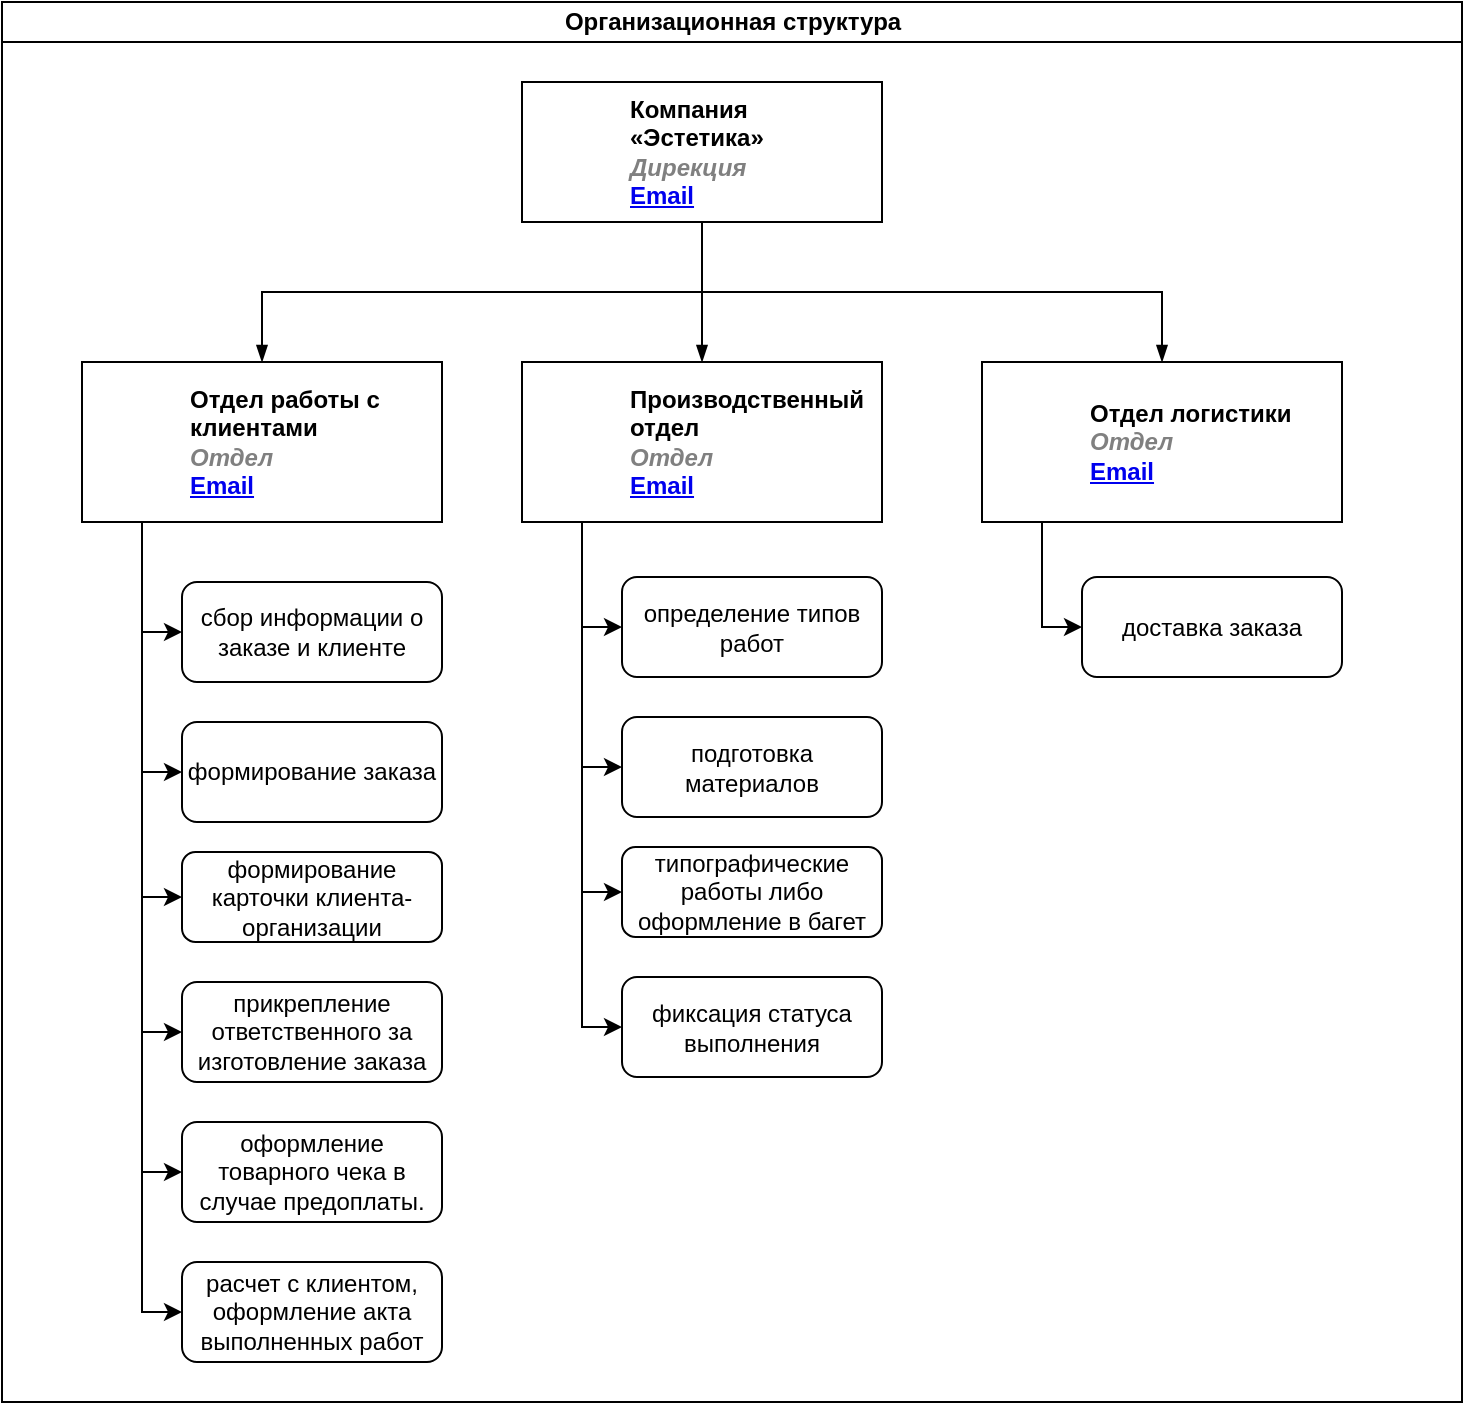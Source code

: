 <mxfile version="22.0.5" type="device" pages="5">
  <diagram id="prtHgNgQTEPvFCAcTncT" name="Оргструктура">
    <mxGraphModel dx="794" dy="441" grid="1" gridSize="10" guides="1" tooltips="1" connect="1" arrows="1" fold="1" page="1" pageScale="1" pageWidth="827" pageHeight="1169" math="0" shadow="0">
      <root>
        <mxCell id="0" />
        <mxCell id="1" parent="0" />
        <mxCell id="dNxyNK7c78bLwvsdeMH5-11" value="Организационная структура" style="swimlane;html=1;startSize=20;horizontal=1;containerType=tree;glass=0;" parent="1" vertex="1">
          <mxGeometry x="48" y="90" width="730" height="700" as="geometry" />
        </mxCell>
        <UserObject label="%name%&lt;br&gt;&lt;i style=&quot;color: gray&quot;&gt;%position%&lt;/i&gt;&lt;br&gt;&lt;a href=&quot;mailto:%email%&quot;&gt;Email&lt;/a&gt;" name="Компания «Эстетика»" position="Дирекция" placeholders="1" id="dNxyNK7c78bLwvsdeMH5-12">
          <mxCell style="label;image=https://cdn3.iconfinder.com/data/icons/user-avatars-1/512/users-3-128.png;whiteSpace=wrap;html=1;rounded=0;glass=0;treeMoving=1;treeFolding=1;" parent="dNxyNK7c78bLwvsdeMH5-11" vertex="1">
            <mxGeometry x="260" y="40" width="180" height="70" as="geometry" />
          </mxCell>
        </UserObject>
        <mxCell id="dNxyNK7c78bLwvsdeMH5-13" value="" style="endArrow=blockThin;endFill=1;fontSize=11;edgeStyle=elbowEdgeStyle;elbow=vertical;rounded=0;" parent="dNxyNK7c78bLwvsdeMH5-11" source="dNxyNK7c78bLwvsdeMH5-12" target="dNxyNK7c78bLwvsdeMH5-14" edge="1">
          <mxGeometry relative="1" as="geometry" />
        </mxCell>
        <mxCell id="TTlFWgKvvMXzMM15i_On-9" style="edgeStyle=orthogonalEdgeStyle;rounded=0;orthogonalLoop=1;jettySize=auto;html=1;exitX=0.25;exitY=1;exitDx=0;exitDy=0;entryX=0;entryY=0.5;entryDx=0;entryDy=0;" parent="dNxyNK7c78bLwvsdeMH5-11" source="dNxyNK7c78bLwvsdeMH5-14" target="TTlFWgKvvMXzMM15i_On-6" edge="1">
          <mxGeometry relative="1" as="geometry">
            <Array as="points">
              <mxPoint x="70" y="260" />
              <mxPoint x="70" y="315" />
            </Array>
          </mxGeometry>
        </mxCell>
        <mxCell id="TTlFWgKvvMXzMM15i_On-14" style="edgeStyle=orthogonalEdgeStyle;rounded=0;orthogonalLoop=1;jettySize=auto;html=1;exitX=0.25;exitY=1;exitDx=0;exitDy=0;entryX=0;entryY=0.5;entryDx=0;entryDy=0;" parent="dNxyNK7c78bLwvsdeMH5-11" source="dNxyNK7c78bLwvsdeMH5-14" target="TTlFWgKvvMXzMM15i_On-10" edge="1">
          <mxGeometry relative="1" as="geometry">
            <Array as="points">
              <mxPoint x="70" y="260" />
              <mxPoint x="70" y="385" />
            </Array>
          </mxGeometry>
        </mxCell>
        <mxCell id="TTlFWgKvvMXzMM15i_On-15" style="edgeStyle=orthogonalEdgeStyle;rounded=0;orthogonalLoop=1;jettySize=auto;html=1;exitX=0.25;exitY=1;exitDx=0;exitDy=0;entryX=0;entryY=0.5;entryDx=0;entryDy=0;" parent="dNxyNK7c78bLwvsdeMH5-11" source="dNxyNK7c78bLwvsdeMH5-14" target="TTlFWgKvvMXzMM15i_On-11" edge="1">
          <mxGeometry relative="1" as="geometry">
            <Array as="points">
              <mxPoint x="70" y="260" />
              <mxPoint x="70" y="448" />
            </Array>
          </mxGeometry>
        </mxCell>
        <mxCell id="TTlFWgKvvMXzMM15i_On-16" style="edgeStyle=orthogonalEdgeStyle;rounded=0;orthogonalLoop=1;jettySize=auto;html=1;exitX=0.25;exitY=1;exitDx=0;exitDy=0;entryX=0;entryY=0.5;entryDx=0;entryDy=0;" parent="dNxyNK7c78bLwvsdeMH5-11" source="dNxyNK7c78bLwvsdeMH5-14" target="TTlFWgKvvMXzMM15i_On-12" edge="1">
          <mxGeometry relative="1" as="geometry">
            <Array as="points">
              <mxPoint x="70" y="260" />
              <mxPoint x="70" y="515" />
            </Array>
          </mxGeometry>
        </mxCell>
        <mxCell id="TTlFWgKvvMXzMM15i_On-17" style="edgeStyle=orthogonalEdgeStyle;rounded=0;orthogonalLoop=1;jettySize=auto;html=1;exitX=0.25;exitY=1;exitDx=0;exitDy=0;entryX=0;entryY=0.5;entryDx=0;entryDy=0;" parent="dNxyNK7c78bLwvsdeMH5-11" source="dNxyNK7c78bLwvsdeMH5-14" target="TTlFWgKvvMXzMM15i_On-13" edge="1">
          <mxGeometry relative="1" as="geometry">
            <Array as="points">
              <mxPoint x="70" y="260" />
              <mxPoint x="70" y="585" />
            </Array>
          </mxGeometry>
        </mxCell>
        <mxCell id="TTlFWgKvvMXzMM15i_On-24" style="edgeStyle=orthogonalEdgeStyle;rounded=0;orthogonalLoop=1;jettySize=auto;html=1;exitX=0.25;exitY=1;exitDx=0;exitDy=0;entryX=0;entryY=0.5;entryDx=0;entryDy=0;" parent="dNxyNK7c78bLwvsdeMH5-11" source="dNxyNK7c78bLwvsdeMH5-14" target="TTlFWgKvvMXzMM15i_On-23" edge="1">
          <mxGeometry relative="1" as="geometry">
            <Array as="points">
              <mxPoint x="70" y="260" />
              <mxPoint x="70" y="655" />
            </Array>
          </mxGeometry>
        </mxCell>
        <UserObject label="%name%&lt;br&gt;&lt;i style=&quot;color: gray&quot;&gt;%position%&lt;/i&gt;&lt;br&gt;&lt;a href=&quot;mailto:%email%&quot;&gt;Email&lt;/a&gt;" name="Отдел работы с клиентами" position="Отдел" placeholders="1" id="dNxyNK7c78bLwvsdeMH5-14">
          <mxCell style="label;image=https://cdn3.iconfinder.com/data/icons/user-avatars-1/512/users-10-3-128.png;whiteSpace=wrap;html=1;rounded=0;glass=0;treeFolding=1;treeMoving=1;" parent="dNxyNK7c78bLwvsdeMH5-11" vertex="1">
            <mxGeometry x="40" y="180" width="180" height="80" as="geometry" />
          </mxCell>
        </UserObject>
        <mxCell id="dNxyNK7c78bLwvsdeMH5-15" value="" style="endArrow=blockThin;endFill=1;fontSize=11;edgeStyle=elbowEdgeStyle;elbow=vertical;rounded=0;" parent="dNxyNK7c78bLwvsdeMH5-11" source="dNxyNK7c78bLwvsdeMH5-12" target="dNxyNK7c78bLwvsdeMH5-16" edge="1">
          <mxGeometry relative="1" as="geometry" />
        </mxCell>
        <mxCell id="TTlFWgKvvMXzMM15i_On-26" style="edgeStyle=orthogonalEdgeStyle;rounded=0;orthogonalLoop=1;jettySize=auto;html=1;exitX=0.25;exitY=1;exitDx=0;exitDy=0;entryX=0;entryY=0.5;entryDx=0;entryDy=0;" parent="dNxyNK7c78bLwvsdeMH5-11" source="dNxyNK7c78bLwvsdeMH5-16" target="TTlFWgKvvMXzMM15i_On-18" edge="1">
          <mxGeometry relative="1" as="geometry">
            <Array as="points">
              <mxPoint x="290" y="260" />
              <mxPoint x="290" y="313" />
            </Array>
          </mxGeometry>
        </mxCell>
        <mxCell id="TTlFWgKvvMXzMM15i_On-27" style="edgeStyle=orthogonalEdgeStyle;rounded=0;orthogonalLoop=1;jettySize=auto;html=1;exitX=0.25;exitY=1;exitDx=0;exitDy=0;entryX=0;entryY=0.5;entryDx=0;entryDy=0;" parent="dNxyNK7c78bLwvsdeMH5-11" source="dNxyNK7c78bLwvsdeMH5-16" target="TTlFWgKvvMXzMM15i_On-19" edge="1">
          <mxGeometry relative="1" as="geometry">
            <Array as="points">
              <mxPoint x="290" y="260" />
              <mxPoint x="290" y="383" />
            </Array>
          </mxGeometry>
        </mxCell>
        <mxCell id="TTlFWgKvvMXzMM15i_On-28" style="edgeStyle=orthogonalEdgeStyle;rounded=0;orthogonalLoop=1;jettySize=auto;html=1;exitX=0.25;exitY=1;exitDx=0;exitDy=0;entryX=0;entryY=0.5;entryDx=0;entryDy=0;" parent="dNxyNK7c78bLwvsdeMH5-11" source="dNxyNK7c78bLwvsdeMH5-16" target="TTlFWgKvvMXzMM15i_On-20" edge="1">
          <mxGeometry relative="1" as="geometry">
            <Array as="points">
              <mxPoint x="290" y="260" />
              <mxPoint x="290" y="445" />
            </Array>
          </mxGeometry>
        </mxCell>
        <mxCell id="TTlFWgKvvMXzMM15i_On-29" style="edgeStyle=orthogonalEdgeStyle;rounded=0;orthogonalLoop=1;jettySize=auto;html=1;exitX=0.25;exitY=1;exitDx=0;exitDy=0;entryX=0;entryY=0.5;entryDx=0;entryDy=0;" parent="dNxyNK7c78bLwvsdeMH5-11" source="dNxyNK7c78bLwvsdeMH5-16" target="TTlFWgKvvMXzMM15i_On-21" edge="1">
          <mxGeometry relative="1" as="geometry">
            <Array as="points">
              <mxPoint x="290" y="260" />
              <mxPoint x="290" y="513" />
            </Array>
          </mxGeometry>
        </mxCell>
        <UserObject label="%name%&lt;br&gt;&lt;i style=&quot;color: gray&quot;&gt;%position%&lt;/i&gt;&lt;br&gt;&lt;a href=&quot;mailto:%email%&quot;&gt;Email&lt;/a&gt;" name="Производственный отдел" position="Отдел" placeholders="1" id="dNxyNK7c78bLwvsdeMH5-16">
          <mxCell style="label;image=https://cdn3.iconfinder.com/data/icons/user-avatars-1/512/users-9-2-128.png;whiteSpace=wrap;html=1;rounded=0;glass=0;treeFolding=1;treeMoving=1;" parent="dNxyNK7c78bLwvsdeMH5-11" vertex="1">
            <mxGeometry x="260" y="180" width="180" height="80" as="geometry" />
          </mxCell>
        </UserObject>
        <mxCell id="dNxyNK7c78bLwvsdeMH5-17" value="" style="endArrow=blockThin;endFill=1;fontSize=11;edgeStyle=elbowEdgeStyle;elbow=vertical;rounded=0;" parent="dNxyNK7c78bLwvsdeMH5-11" source="dNxyNK7c78bLwvsdeMH5-12" target="dNxyNK7c78bLwvsdeMH5-18" edge="1">
          <mxGeometry relative="1" as="geometry" />
        </mxCell>
        <mxCell id="TTlFWgKvvMXzMM15i_On-30" style="edgeStyle=orthogonalEdgeStyle;rounded=0;orthogonalLoop=1;jettySize=auto;html=1;exitX=0.25;exitY=1;exitDx=0;exitDy=0;entryX=0;entryY=0.5;entryDx=0;entryDy=0;" parent="dNxyNK7c78bLwvsdeMH5-11" source="dNxyNK7c78bLwvsdeMH5-18" target="TTlFWgKvvMXzMM15i_On-25" edge="1">
          <mxGeometry relative="1" as="geometry">
            <Array as="points">
              <mxPoint x="520" y="260" />
              <mxPoint x="520" y="313" />
            </Array>
          </mxGeometry>
        </mxCell>
        <UserObject label="%name%&lt;br&gt;&lt;i style=&quot;color: gray&quot;&gt;%position%&lt;/i&gt;&lt;br&gt;&lt;a href=&quot;mailto:%email%&quot;&gt;Email&lt;/a&gt;" name="Отдел логистики" position="Отдел" placeholders="1" id="dNxyNK7c78bLwvsdeMH5-18">
          <mxCell style="label;image=https://cdn3.iconfinder.com/data/icons/user-avatars-1/512/users-2-128.png;whiteSpace=wrap;html=1;rounded=0;glass=0;" parent="dNxyNK7c78bLwvsdeMH5-11" vertex="1">
            <mxGeometry x="490" y="180" width="180" height="80" as="geometry" />
          </mxCell>
        </UserObject>
        <mxCell id="TTlFWgKvvMXzMM15i_On-6" value="сбор информации о заказе и клиенте" style="rounded=1;whiteSpace=wrap;html=1;" parent="dNxyNK7c78bLwvsdeMH5-11" vertex="1">
          <mxGeometry x="90" y="290" width="130" height="50" as="geometry" />
        </mxCell>
        <mxCell id="TTlFWgKvvMXzMM15i_On-10" value="формирование заказа" style="rounded=1;whiteSpace=wrap;html=1;" parent="dNxyNK7c78bLwvsdeMH5-11" vertex="1">
          <mxGeometry x="90" y="360" width="130" height="50" as="geometry" />
        </mxCell>
        <mxCell id="TTlFWgKvvMXzMM15i_On-11" value="формирование карточки клиента-организации" style="rounded=1;whiteSpace=wrap;html=1;" parent="dNxyNK7c78bLwvsdeMH5-11" vertex="1">
          <mxGeometry x="90" y="425" width="130" height="45" as="geometry" />
        </mxCell>
        <mxCell id="TTlFWgKvvMXzMM15i_On-12" value="прикрепление ответственного за изготовление заказа" style="rounded=1;whiteSpace=wrap;html=1;" parent="dNxyNK7c78bLwvsdeMH5-11" vertex="1">
          <mxGeometry x="90" y="490" width="130" height="50" as="geometry" />
        </mxCell>
        <mxCell id="TTlFWgKvvMXzMM15i_On-13" value="оформление товарного чека в случае предоплаты." style="rounded=1;whiteSpace=wrap;html=1;" parent="dNxyNK7c78bLwvsdeMH5-11" vertex="1">
          <mxGeometry x="90" y="560" width="130" height="50" as="geometry" />
        </mxCell>
        <mxCell id="TTlFWgKvvMXzMM15i_On-18" value="определение типов работ" style="rounded=1;whiteSpace=wrap;html=1;" parent="dNxyNK7c78bLwvsdeMH5-11" vertex="1">
          <mxGeometry x="310" y="287.5" width="130" height="50" as="geometry" />
        </mxCell>
        <mxCell id="TTlFWgKvvMXzMM15i_On-19" value="подготовка материалов" style="rounded=1;whiteSpace=wrap;html=1;" parent="dNxyNK7c78bLwvsdeMH5-11" vertex="1">
          <mxGeometry x="310" y="357.5" width="130" height="50" as="geometry" />
        </mxCell>
        <mxCell id="TTlFWgKvvMXzMM15i_On-20" value="типографические&lt;br/&gt;работы либо оформление в багет" style="rounded=1;whiteSpace=wrap;html=1;" parent="dNxyNK7c78bLwvsdeMH5-11" vertex="1">
          <mxGeometry x="310" y="422.5" width="130" height="45" as="geometry" />
        </mxCell>
        <mxCell id="TTlFWgKvvMXzMM15i_On-21" value="фиксация статуса выполнения" style="rounded=1;whiteSpace=wrap;html=1;" parent="dNxyNK7c78bLwvsdeMH5-11" vertex="1">
          <mxGeometry x="310" y="487.5" width="130" height="50" as="geometry" />
        </mxCell>
        <mxCell id="TTlFWgKvvMXzMM15i_On-23" value="расчет с клиентом, оформление акта выполненных работ" style="rounded=1;whiteSpace=wrap;html=1;" parent="dNxyNK7c78bLwvsdeMH5-11" vertex="1">
          <mxGeometry x="90" y="630" width="130" height="50" as="geometry" />
        </mxCell>
        <mxCell id="TTlFWgKvvMXzMM15i_On-25" value="доставка заказа" style="rounded=1;whiteSpace=wrap;html=1;" parent="dNxyNK7c78bLwvsdeMH5-11" vertex="1">
          <mxGeometry x="540" y="287.5" width="130" height="50" as="geometry" />
        </mxCell>
      </root>
    </mxGraphModel>
  </diagram>
  <diagram id="kQXAFdqe-dN-Ri0wI9z6" name="А-0">
    <mxGraphModel dx="794" dy="547" grid="1" gridSize="10" guides="1" tooltips="1" connect="1" arrows="1" fold="1" page="1" pageScale="1" pageWidth="827" pageHeight="1169" math="0" shadow="0">
      <root>
        <mxCell id="0" />
        <mxCell id="1" parent="0" />
        <mxCell id="hRkRENJHDkmg0VwA-yWb-1" value="Производство печатной продукции и оформлением картин в багет (рамку)" style="rounded=0;whiteSpace=wrap;html=1;" parent="1" vertex="1">
          <mxGeometry x="280" y="140" width="330" height="150" as="geometry" />
        </mxCell>
        <mxCell id="hxfdMufdKnnvvkUvgKSx-1" value="" style="endArrow=classic;html=1;rounded=0;entryX=0.25;entryY=1;entryDx=0;entryDy=0;" parent="1" target="hRkRENJHDkmg0VwA-yWb-1" edge="1">
          <mxGeometry width="50" height="50" relative="1" as="geometry">
            <mxPoint x="363" y="400" as="sourcePoint" />
            <mxPoint x="360" y="200" as="targetPoint" />
          </mxGeometry>
        </mxCell>
        <mxCell id="hxfdMufdKnnvvkUvgKSx-6" value="Сотрудник&amp;nbsp;отдела&lt;br&gt;работы с &lt;br&gt;клиентами" style="edgeLabel;html=1;align=center;verticalAlign=middle;resizable=0;points=[];" parent="hxfdMufdKnnvvkUvgKSx-1" vertex="1" connectable="0">
          <mxGeometry x="-0.482" y="1" relative="1" as="geometry">
            <mxPoint as="offset" />
          </mxGeometry>
        </mxCell>
        <mxCell id="hxfdMufdKnnvvkUvgKSx-2" value="" style="endArrow=classic;html=1;rounded=0;entryX=0.5;entryY=1;entryDx=0;entryDy=0;" parent="1" target="hRkRENJHDkmg0VwA-yWb-1" edge="1">
          <mxGeometry width="50" height="50" relative="1" as="geometry">
            <mxPoint x="445" y="400" as="sourcePoint" />
            <mxPoint x="360" y="200" as="targetPoint" />
          </mxGeometry>
        </mxCell>
        <mxCell id="hxfdMufdKnnvvkUvgKSx-7" value="Сотрудник &lt;br&gt;производственного&lt;br&gt;отдела" style="edgeLabel;html=1;align=center;verticalAlign=middle;resizable=0;points=[];" parent="hxfdMufdKnnvvkUvgKSx-2" vertex="1" connectable="0">
          <mxGeometry x="-0.221" relative="1" as="geometry">
            <mxPoint y="-37" as="offset" />
          </mxGeometry>
        </mxCell>
        <mxCell id="hxfdMufdKnnvvkUvgKSx-3" value="" style="endArrow=classic;html=1;rounded=0;entryX=0.75;entryY=1;entryDx=0;entryDy=0;" parent="1" target="hRkRENJHDkmg0VwA-yWb-1" edge="1">
          <mxGeometry width="50" height="50" relative="1" as="geometry">
            <mxPoint x="530" y="410" as="sourcePoint" />
            <mxPoint x="360" y="200" as="targetPoint" />
          </mxGeometry>
        </mxCell>
        <mxCell id="hxfdMufdKnnvvkUvgKSx-8" value="Сотрудник &lt;br&gt;отдела&lt;br&gt;логистики" style="edgeLabel;html=1;align=center;verticalAlign=middle;resizable=0;points=[];" parent="hxfdMufdKnnvvkUvgKSx-3" vertex="1" connectable="0">
          <mxGeometry x="-0.47" relative="1" as="geometry">
            <mxPoint as="offset" />
          </mxGeometry>
        </mxCell>
        <mxCell id="hxfdMufdKnnvvkUvgKSx-4" value="" style="endArrow=classic;html=1;rounded=0;entryX=0.25;entryY=0;entryDx=0;entryDy=0;" parent="1" edge="1">
          <mxGeometry width="50" height="50" relative="1" as="geometry">
            <mxPoint x="290" y="50" as="sourcePoint" />
            <mxPoint x="290" y="140" as="targetPoint" />
          </mxGeometry>
        </mxCell>
        <mxCell id="hxfdMufdKnnvvkUvgKSx-5" value="Стратегия&lt;br&gt;компании &lt;br&gt;&quot;Эстетика&quot;" style="edgeLabel;html=1;align=center;verticalAlign=middle;resizable=0;points=[];" parent="hxfdMufdKnnvvkUvgKSx-4" vertex="1" connectable="0">
          <mxGeometry x="-0.592" relative="1" as="geometry">
            <mxPoint as="offset" />
          </mxGeometry>
        </mxCell>
        <mxCell id="hxfdMufdKnnvvkUvgKSx-9" value="" style="endArrow=classic;html=1;rounded=0;entryX=0;entryY=0.25;entryDx=0;entryDy=0;" parent="1" target="hRkRENJHDkmg0VwA-yWb-1" edge="1">
          <mxGeometry width="50" height="50" relative="1" as="geometry">
            <mxPoint x="130" y="180" as="sourcePoint" />
            <mxPoint x="210" y="177.5" as="targetPoint" />
          </mxGeometry>
        </mxCell>
        <mxCell id="FKFEyz7QM1G0fbq5gpNX-1" value="Информация о &lt;br&gt;заказе и клиенте" style="edgeLabel;html=1;align=center;verticalAlign=middle;resizable=0;points=[];" parent="hxfdMufdKnnvvkUvgKSx-9" vertex="1" connectable="0">
          <mxGeometry x="-0.386" y="3" relative="1" as="geometry">
            <mxPoint x="-10" as="offset" />
          </mxGeometry>
        </mxCell>
        <mxCell id="FKFEyz7QM1G0fbq5gpNX-2" value="" style="endArrow=classic;html=1;rounded=0;exitX=1.006;exitY=0.167;exitDx=0;exitDy=0;exitPerimeter=0;" parent="1" source="hRkRENJHDkmg0VwA-yWb-1" edge="1">
          <mxGeometry width="50" height="50" relative="1" as="geometry">
            <mxPoint x="700" y="163.6" as="sourcePoint" />
            <mxPoint x="740" y="164.1" as="targetPoint" />
          </mxGeometry>
        </mxCell>
        <mxCell id="FKFEyz7QM1G0fbq5gpNX-5" value="Печатная продукция &lt;br&gt;или картина" style="edgeLabel;html=1;align=center;verticalAlign=middle;resizable=0;points=[];" parent="FKFEyz7QM1G0fbq5gpNX-2" vertex="1" connectable="0">
          <mxGeometry x="0.213" y="1" relative="1" as="geometry">
            <mxPoint x="-14" y="-13" as="offset" />
          </mxGeometry>
        </mxCell>
        <mxCell id="FKFEyz7QM1G0fbq5gpNX-3" value="" style="endArrow=classic;html=1;rounded=0;exitX=1;exitY=0.25;exitDx=0;exitDy=0;" parent="1" edge="1">
          <mxGeometry width="50" height="50" relative="1" as="geometry">
            <mxPoint x="610" y="200.57" as="sourcePoint" />
            <mxPoint x="740" y="200.57" as="targetPoint" />
          </mxGeometry>
        </mxCell>
        <mxCell id="FKFEyz7QM1G0fbq5gpNX-6" value="Договор &lt;br&gt;оказания услуг," style="edgeLabel;html=1;align=center;verticalAlign=middle;resizable=0;points=[];" parent="FKFEyz7QM1G0fbq5gpNX-3" vertex="1" connectable="0">
          <mxGeometry x="-0.172" relative="1" as="geometry">
            <mxPoint as="offset" />
          </mxGeometry>
        </mxCell>
        <mxCell id="FKFEyz7QM1G0fbq5gpNX-4" value="" style="endArrow=classic;html=1;rounded=0;exitX=1;exitY=0.25;exitDx=0;exitDy=0;" parent="1" edge="1">
          <mxGeometry width="50" height="50" relative="1" as="geometry">
            <mxPoint x="610" y="236.1" as="sourcePoint" />
            <mxPoint x="740" y="236.1" as="targetPoint" />
          </mxGeometry>
        </mxCell>
        <mxCell id="FKFEyz7QM1G0fbq5gpNX-7" value="Акт выполненных&lt;br&gt;работ" style="edgeLabel;html=1;align=center;verticalAlign=middle;resizable=0;points=[];" parent="FKFEyz7QM1G0fbq5gpNX-4" vertex="1" connectable="0">
          <mxGeometry x="-0.133" y="1" relative="1" as="geometry">
            <mxPoint as="offset" />
          </mxGeometry>
        </mxCell>
        <mxCell id="SlKqFFmJ4wCO0F4vHT0H-1" value="" style="endArrow=classic;html=1;rounded=0;exitX=1;exitY=0.25;exitDx=0;exitDy=0;" parent="1" edge="1">
          <mxGeometry width="50" height="50" relative="1" as="geometry">
            <mxPoint x="610" y="266.1" as="sourcePoint" />
            <mxPoint x="740" y="266.1" as="targetPoint" />
          </mxGeometry>
        </mxCell>
        <mxCell id="SlKqFFmJ4wCO0F4vHT0H-2" value="Товарный чек" style="edgeLabel;html=1;align=center;verticalAlign=middle;resizable=0;points=[];" parent="SlKqFFmJ4wCO0F4vHT0H-1" vertex="1" connectable="0">
          <mxGeometry x="-0.133" y="1" relative="1" as="geometry">
            <mxPoint as="offset" />
          </mxGeometry>
        </mxCell>
        <mxCell id="X68i1ypiqXZJ-cq9TY89-1" value="" style="endArrow=classic;html=1;rounded=0;" parent="1" edge="1">
          <mxGeometry width="50" height="50" relative="1" as="geometry">
            <mxPoint x="380" y="50" as="sourcePoint" />
            <mxPoint x="380" y="140" as="targetPoint" />
          </mxGeometry>
        </mxCell>
        <mxCell id="X68i1ypiqXZJ-cq9TY89-2" value="Федеральный закон&lt;br&gt;о защите прав&lt;br&gt;потребителя" style="edgeLabel;html=1;align=center;verticalAlign=middle;resizable=0;points=[];" parent="X68i1ypiqXZJ-cq9TY89-1" vertex="1" connectable="0">
          <mxGeometry x="-0.55" y="1" relative="1" as="geometry">
            <mxPoint as="offset" />
          </mxGeometry>
        </mxCell>
        <mxCell id="X68i1ypiqXZJ-cq9TY89-3" value="" style="endArrow=classic;html=1;rounded=0;" parent="1" edge="1">
          <mxGeometry width="50" height="50" relative="1" as="geometry">
            <mxPoint x="480" y="50" as="sourcePoint" />
            <mxPoint x="480" y="140" as="targetPoint" />
          </mxGeometry>
        </mxCell>
        <mxCell id="X68i1ypiqXZJ-cq9TY89-4" value="Нормы техники&lt;br&gt;безопасности" style="edgeLabel;html=1;align=center;verticalAlign=middle;resizable=0;points=[];" parent="X68i1ypiqXZJ-cq9TY89-3" vertex="1" connectable="0">
          <mxGeometry x="-0.556" relative="1" as="geometry">
            <mxPoint as="offset" />
          </mxGeometry>
        </mxCell>
        <mxCell id="X68i1ypiqXZJ-cq9TY89-5" value="" style="endArrow=classic;html=1;rounded=0;" parent="1" edge="1">
          <mxGeometry width="50" height="50" relative="1" as="geometry">
            <mxPoint x="570" y="50" as="sourcePoint" />
            <mxPoint x="570" y="140" as="targetPoint" />
          </mxGeometry>
        </mxCell>
        <mxCell id="X68i1ypiqXZJ-cq9TY89-6" value="Регламент&lt;br&gt;производства" style="edgeLabel;html=1;align=center;verticalAlign=middle;resizable=0;points=[];" parent="X68i1ypiqXZJ-cq9TY89-5" vertex="1" connectable="0">
          <mxGeometry x="-0.525" y="1" relative="1" as="geometry">
            <mxPoint as="offset" />
          </mxGeometry>
        </mxCell>
      </root>
    </mxGraphModel>
  </diagram>
  <diagram id="PQQwcQloA1NHH73wXUTY" name="А0">
    <mxGraphModel dx="1434" dy="790" grid="1" gridSize="10" guides="1" tooltips="1" connect="1" arrows="1" fold="1" page="1" pageScale="1" pageWidth="827" pageHeight="1169" math="0" shadow="0">
      <root>
        <mxCell id="0" />
        <mxCell id="1" parent="0" />
        <mxCell id="nIFgdi2yjiF-_7_fLgj9-2" value="" style="endArrow=classic;html=1;rounded=0;entryX=0.083;entryY=1;entryDx=0;entryDy=0;entryPerimeter=0;" parent="1" target="4FtxR2Vscfbz68HNCQEV-1" edge="1">
          <mxGeometry width="50" height="50" relative="1" as="geometry">
            <mxPoint x="171" y="670" as="sourcePoint" />
            <mxPoint x="171" y="560" as="targetPoint" />
          </mxGeometry>
        </mxCell>
        <mxCell id="nIFgdi2yjiF-_7_fLgj9-3" value="Сотрудник&amp;nbsp;отдела&lt;br style=&quot;border-color: var(--border-color);&quot;&gt;работы с&lt;br style=&quot;border-color: var(--border-color);&quot;&gt;клиентами" style="edgeLabel;html=1;align=center;verticalAlign=middle;resizable=0;points=[];" parent="nIFgdi2yjiF-_7_fLgj9-2" vertex="1" connectable="0">
          <mxGeometry x="-0.482" y="1" relative="1" as="geometry">
            <mxPoint as="offset" />
          </mxGeometry>
        </mxCell>
        <mxCell id="nIFgdi2yjiF-_7_fLgj9-4" value="" style="endArrow=classic;html=1;rounded=0;entryX=0.056;entryY=1;entryDx=0;entryDy=0;entryPerimeter=0;" parent="1" target="m5WVfoXaBdNl6SP0FGQa-1" edge="1">
          <mxGeometry width="50" height="50" relative="1" as="geometry">
            <mxPoint x="302" y="667" as="sourcePoint" />
            <mxPoint x="300" y="330" as="targetPoint" />
          </mxGeometry>
        </mxCell>
        <mxCell id="nIFgdi2yjiF-_7_fLgj9-5" value="Сотрудник&lt;br style=&quot;border-color: var(--border-color);&quot;&gt;производственного&lt;br style=&quot;border-color: var(--border-color);&quot;&gt;отдела" style="edgeLabel;html=1;align=center;verticalAlign=middle;resizable=0;points=[];" parent="nIFgdi2yjiF-_7_fLgj9-4" vertex="1" connectable="0">
          <mxGeometry x="-0.221" relative="1" as="geometry">
            <mxPoint y="-37" as="offset" />
          </mxGeometry>
        </mxCell>
        <mxCell id="nIFgdi2yjiF-_7_fLgj9-6" value="" style="endArrow=classic;html=1;rounded=0;entryX=0.25;entryY=1;entryDx=0;entryDy=0;" parent="1" target="m5WVfoXaBdNl6SP0FGQa-3" edge="1">
          <mxGeometry width="50" height="50" relative="1" as="geometry">
            <mxPoint x="570" y="660" as="sourcePoint" />
            <mxPoint x="710" y="560" as="targetPoint" />
          </mxGeometry>
        </mxCell>
        <mxCell id="nIFgdi2yjiF-_7_fLgj9-7" value="Сотрудник&lt;br style=&quot;border-color: var(--border-color);&quot;&gt;отдела&lt;br style=&quot;border-color: var(--border-color);&quot;&gt;логистики" style="edgeLabel;html=1;align=center;verticalAlign=middle;resizable=0;points=[];" parent="nIFgdi2yjiF-_7_fLgj9-6" vertex="1" connectable="0">
          <mxGeometry x="-0.47" relative="1" as="geometry">
            <mxPoint as="offset" />
          </mxGeometry>
        </mxCell>
        <mxCell id="nIFgdi2yjiF-_7_fLgj9-8" value="" style="endArrow=classic;html=1;rounded=0;entryX=0.25;entryY=0;entryDx=0;entryDy=0;" parent="1" target="4FtxR2Vscfbz68HNCQEV-1" edge="1">
          <mxGeometry width="50" height="50" relative="1" as="geometry">
            <mxPoint x="190" y="120" as="sourcePoint" />
            <mxPoint x="280" y="160" as="targetPoint" />
          </mxGeometry>
        </mxCell>
        <mxCell id="nIFgdi2yjiF-_7_fLgj9-9" value="Стратегия&lt;br&gt;компании &lt;br&gt;&quot;Эстетика&quot;" style="edgeLabel;html=1;align=center;verticalAlign=middle;resizable=0;points=[];" parent="nIFgdi2yjiF-_7_fLgj9-8" vertex="1" connectable="0">
          <mxGeometry x="-0.592" relative="1" as="geometry">
            <mxPoint x="-30" as="offset" />
          </mxGeometry>
        </mxCell>
        <mxCell id="nIFgdi2yjiF-_7_fLgj9-10" value="" style="endArrow=classic;html=1;rounded=0;entryX=0;entryY=0.25;entryDx=0;entryDy=0;" parent="1" edge="1">
          <mxGeometry width="50" height="50" relative="1" as="geometry">
            <mxPoint x="40" y="239" as="sourcePoint" />
            <mxPoint x="160" y="238.75" as="targetPoint" />
          </mxGeometry>
        </mxCell>
        <mxCell id="nIFgdi2yjiF-_7_fLgj9-11" value="Информация о &lt;br&gt;заказе и клиенте" style="edgeLabel;html=1;align=center;verticalAlign=middle;resizable=0;points=[];" parent="nIFgdi2yjiF-_7_fLgj9-10" vertex="1" connectable="0">
          <mxGeometry x="-0.386" y="3" relative="1" as="geometry">
            <mxPoint x="-10" as="offset" />
          </mxGeometry>
        </mxCell>
        <mxCell id="nIFgdi2yjiF-_7_fLgj9-12" value="" style="endArrow=classic;html=1;rounded=0;" parent="1" source="m5WVfoXaBdNl6SP0FGQa-1" edge="1">
          <mxGeometry width="50" height="50" relative="1" as="geometry">
            <mxPoint x="790" y="300.7" as="sourcePoint" />
            <mxPoint x="920" y="340" as="targetPoint" />
          </mxGeometry>
        </mxCell>
        <mxCell id="nIFgdi2yjiF-_7_fLgj9-13" value="Печатная продукция &lt;br&gt;или картина" style="edgeLabel;html=1;align=center;verticalAlign=middle;resizable=0;points=[];" parent="nIFgdi2yjiF-_7_fLgj9-12" vertex="1" connectable="0">
          <mxGeometry x="0.213" y="1" relative="1" as="geometry">
            <mxPoint x="117" y="-20" as="offset" />
          </mxGeometry>
        </mxCell>
        <mxCell id="nIFgdi2yjiF-_7_fLgj9-14" value="" style="endArrow=classic;html=1;rounded=0;" parent="1" source="4FtxR2Vscfbz68HNCQEV-1" edge="1">
          <mxGeometry width="50" height="50" relative="1" as="geometry">
            <mxPoint x="780" y="260" as="sourcePoint" />
            <mxPoint x="920" y="240" as="targetPoint" />
          </mxGeometry>
        </mxCell>
        <mxCell id="nIFgdi2yjiF-_7_fLgj9-15" value="Договор &lt;br&gt;оказания услуг," style="edgeLabel;html=1;align=center;verticalAlign=middle;resizable=0;points=[];" parent="nIFgdi2yjiF-_7_fLgj9-14" vertex="1" connectable="0">
          <mxGeometry x="-0.172" relative="1" as="geometry">
            <mxPoint x="323" as="offset" />
          </mxGeometry>
        </mxCell>
        <mxCell id="nIFgdi2yjiF-_7_fLgj9-16" value="" style="endArrow=classic;html=1;rounded=0;exitX=1;exitY=0.75;exitDx=0;exitDy=0;" parent="1" source="m5WVfoXaBdNl6SP0FGQa-2" edge="1">
          <mxGeometry width="50" height="50" relative="1" as="geometry">
            <mxPoint x="797" y="570" as="sourcePoint" />
            <mxPoint x="920" y="570" as="targetPoint" />
          </mxGeometry>
        </mxCell>
        <mxCell id="nIFgdi2yjiF-_7_fLgj9-17" value="Акт выполненных&lt;br&gt;работ" style="edgeLabel;html=1;align=center;verticalAlign=middle;resizable=0;points=[];" parent="nIFgdi2yjiF-_7_fLgj9-16" vertex="1" connectable="0">
          <mxGeometry x="-0.133" y="1" relative="1" as="geometry">
            <mxPoint as="offset" />
          </mxGeometry>
        </mxCell>
        <mxCell id="nIFgdi2yjiF-_7_fLgj9-18" value="" style="endArrow=classic;html=1;rounded=0;exitX=1;exitY=0.5;exitDx=0;exitDy=0;" parent="1" edge="1">
          <mxGeometry width="50" height="50" relative="1" as="geometry">
            <mxPoint x="280" y="220.5" as="sourcePoint" />
            <mxPoint x="920" y="220" as="targetPoint" />
          </mxGeometry>
        </mxCell>
        <mxCell id="nIFgdi2yjiF-_7_fLgj9-19" value="Товарный чек" style="edgeLabel;html=1;align=center;verticalAlign=middle;resizable=0;points=[];" parent="nIFgdi2yjiF-_7_fLgj9-18" vertex="1" connectable="0">
          <mxGeometry x="-0.133" y="1" relative="1" as="geometry">
            <mxPoint x="310" y="-9" as="offset" />
          </mxGeometry>
        </mxCell>
        <mxCell id="4FtxR2Vscfbz68HNCQEV-1" value="Оформление &lt;br&gt;заказа&lt;br&gt;А1" style="rounded=0;whiteSpace=wrap;html=1;" parent="1" vertex="1">
          <mxGeometry x="160" y="210" width="120" height="60" as="geometry" />
        </mxCell>
        <mxCell id="4FtxR2Vscfbz68HNCQEV-2" value="" style="endArrow=classic;html=1;rounded=0;entryX=0.5;entryY=0;entryDx=0;entryDy=0;" parent="1" target="4FtxR2Vscfbz68HNCQEV-1" edge="1">
          <mxGeometry width="50" height="50" relative="1" as="geometry">
            <mxPoint x="220" y="120" as="sourcePoint" />
            <mxPoint x="250" y="180" as="targetPoint" />
          </mxGeometry>
        </mxCell>
        <mxCell id="4FtxR2Vscfbz68HNCQEV-3" value="Федеральный закон&lt;br&gt;о защите прав&lt;br&gt;потребителя" style="edgeLabel;html=1;align=center;verticalAlign=middle;resizable=0;points=[];" parent="4FtxR2Vscfbz68HNCQEV-2" vertex="1" connectable="0">
          <mxGeometry x="-0.55" y="1" relative="1" as="geometry">
            <mxPoint x="29" y="10" as="offset" />
          </mxGeometry>
        </mxCell>
        <mxCell id="4FtxR2Vscfbz68HNCQEV-4" value="" style="endArrow=classic;html=1;rounded=0;" parent="1" target="m5WVfoXaBdNl6SP0FGQa-1" edge="1">
          <mxGeometry width="50" height="50" relative="1" as="geometry">
            <mxPoint x="380" y="120" as="sourcePoint" />
            <mxPoint x="410.48" y="270" as="targetPoint" />
          </mxGeometry>
        </mxCell>
        <mxCell id="4FtxR2Vscfbz68HNCQEV-5" value="Нормы техники&lt;br&gt;безопасности" style="edgeLabel;html=1;align=center;verticalAlign=middle;resizable=0;points=[];" parent="4FtxR2Vscfbz68HNCQEV-4" vertex="1" connectable="0">
          <mxGeometry x="-0.556" relative="1" as="geometry">
            <mxPoint y="-14" as="offset" />
          </mxGeometry>
        </mxCell>
        <mxCell id="4FtxR2Vscfbz68HNCQEV-6" value="" style="endArrow=classic;html=1;rounded=0;entryX=0.878;entryY=-0.017;entryDx=0;entryDy=0;entryPerimeter=0;" parent="1" target="m5WVfoXaBdNl6SP0FGQa-1" edge="1">
          <mxGeometry width="50" height="50" relative="1" as="geometry">
            <mxPoint x="450" y="120" as="sourcePoint" />
            <mxPoint x="510" y="210" as="targetPoint" />
          </mxGeometry>
        </mxCell>
        <mxCell id="4FtxR2Vscfbz68HNCQEV-7" value="Регламент&lt;br&gt;производства" style="edgeLabel;html=1;align=center;verticalAlign=middle;resizable=0;points=[];" parent="4FtxR2Vscfbz68HNCQEV-6" vertex="1" connectable="0">
          <mxGeometry x="-0.525" y="1" relative="1" as="geometry">
            <mxPoint y="25" as="offset" />
          </mxGeometry>
        </mxCell>
        <mxCell id="m5WVfoXaBdNl6SP0FGQa-1" value="Производственные работы&lt;br&gt;А2" style="rounded=0;whiteSpace=wrap;html=1;" parent="1" vertex="1">
          <mxGeometry x="290" y="310" width="180" height="60" as="geometry" />
        </mxCell>
        <mxCell id="m5WVfoXaBdNl6SP0FGQa-2" value="Работа с клиентом после производства&lt;br&gt;А4" style="rounded=0;whiteSpace=wrap;html=1;" parent="1" vertex="1">
          <mxGeometry x="630" y="525" width="120" height="60" as="geometry" />
        </mxCell>
        <mxCell id="m5WVfoXaBdNl6SP0FGQa-3" value="Доставка &lt;br&gt;продукции&lt;br&gt;А3" style="rounded=0;whiteSpace=wrap;html=1;" parent="1" vertex="1">
          <mxGeometry x="540" y="400" width="120" height="60" as="geometry" />
        </mxCell>
        <mxCell id="KB3psXozTOciMNaWfgeM-1" value="" style="endArrow=classic;html=1;rounded=0;entryX=0.061;entryY=0.033;entryDx=0;entryDy=0;entryPerimeter=0;" parent="1" target="m5WVfoXaBdNl6SP0FGQa-1" edge="1">
          <mxGeometry width="50" height="50" relative="1" as="geometry">
            <mxPoint x="280" y="260" as="sourcePoint" />
            <mxPoint x="331" y="270" as="targetPoint" />
            <Array as="points">
              <mxPoint x="300" y="260" />
            </Array>
          </mxGeometry>
        </mxCell>
        <mxCell id="KB3psXozTOciMNaWfgeM-2" value="Сформированный&lt;br&gt;заказ" style="edgeLabel;html=1;align=center;verticalAlign=middle;resizable=0;points=[];labelBackgroundColor=none;" parent="KB3psXozTOciMNaWfgeM-1" vertex="1" connectable="0">
          <mxGeometry x="-0.2" relative="1" as="geometry">
            <mxPoint x="-50" y="20" as="offset" />
          </mxGeometry>
        </mxCell>
        <mxCell id="KB3psXozTOciMNaWfgeM-3" value="" style="endArrow=classic;html=1;rounded=0;exitX=1;exitY=0.75;exitDx=0;exitDy=0;entryX=0;entryY=0.5;entryDx=0;entryDy=0;" parent="1" target="m5WVfoXaBdNl6SP0FGQa-3" edge="1">
          <mxGeometry width="50" height="50" relative="1" as="geometry">
            <mxPoint x="470" y="350" as="sourcePoint" />
            <mxPoint x="520" y="530" as="targetPoint" />
            <Array as="points">
              <mxPoint x="520" y="350" />
              <mxPoint x="520" y="430" />
            </Array>
          </mxGeometry>
        </mxCell>
        <mxCell id="KB3psXozTOciMNaWfgeM-4" value="Готовая продукция&lt;br&gt;к доставке" style="edgeLabel;html=1;align=center;verticalAlign=middle;resizable=0;points=[];" parent="KB3psXozTOciMNaWfgeM-3" vertex="1" connectable="0">
          <mxGeometry x="0.449" relative="1" as="geometry">
            <mxPoint x="-50" y="1" as="offset" />
          </mxGeometry>
        </mxCell>
        <mxCell id="KB3psXozTOciMNaWfgeM-5" value="" style="endArrow=classic;html=1;rounded=0;entryX=0.25;entryY=1;entryDx=0;entryDy=0;" parent="1" target="m5WVfoXaBdNl6SP0FGQa-2" edge="1">
          <mxGeometry width="50" height="50" relative="1" as="geometry">
            <mxPoint x="170" y="640" as="sourcePoint" />
            <mxPoint x="660" y="490" as="targetPoint" />
            <Array as="points">
              <mxPoint x="660" y="640" />
            </Array>
          </mxGeometry>
        </mxCell>
        <mxCell id="KB3psXozTOciMNaWfgeM-10" value="" style="endArrow=classic;html=1;rounded=0;" parent="1" target="m5WVfoXaBdNl6SP0FGQa-3" edge="1">
          <mxGeometry width="50" height="50" relative="1" as="geometry">
            <mxPoint x="220" y="170" as="sourcePoint" />
            <mxPoint x="440" y="380" as="targetPoint" />
            <Array as="points">
              <mxPoint x="600" y="170" />
            </Array>
          </mxGeometry>
        </mxCell>
        <mxCell id="KB3psXozTOciMNaWfgeM-11" value="" style="endArrow=classic;html=1;rounded=0;exitX=1;exitY=0.5;exitDx=0;exitDy=0;entryX=0.5;entryY=0;entryDx=0;entryDy=0;" parent="1" source="m5WVfoXaBdNl6SP0FGQa-3" target="m5WVfoXaBdNl6SP0FGQa-2" edge="1">
          <mxGeometry width="50" height="50" relative="1" as="geometry">
            <mxPoint x="390" y="430" as="sourcePoint" />
            <mxPoint x="720" y="460" as="targetPoint" />
            <Array as="points">
              <mxPoint x="690" y="430" />
            </Array>
          </mxGeometry>
        </mxCell>
        <mxCell id="KB3psXozTOciMNaWfgeM-14" value="Доставленная&lt;br&gt;продукция" style="edgeLabel;html=1;align=center;verticalAlign=middle;resizable=0;points=[];" parent="KB3psXozTOciMNaWfgeM-11" vertex="1" connectable="0">
          <mxGeometry x="0.04" y="-2" relative="1" as="geometry">
            <mxPoint x="-38" y="15" as="offset" />
          </mxGeometry>
        </mxCell>
        <mxCell id="KB3psXozTOciMNaWfgeM-13" value="" style="endArrow=classic;html=1;rounded=0;entryX=0.914;entryY=0.011;entryDx=0;entryDy=0;entryPerimeter=0;" parent="1" target="m5WVfoXaBdNl6SP0FGQa-2" edge="1">
          <mxGeometry width="50" height="50" relative="1" as="geometry">
            <mxPoint x="740" y="340" as="sourcePoint" />
            <mxPoint x="440" y="380" as="targetPoint" />
          </mxGeometry>
        </mxCell>
        <mxCell id="AAdpPaE-d0YOfr8Zn-p3-1" value="" style="endArrow=classic;html=1;rounded=0;entryX=0.694;entryY=0;entryDx=0;entryDy=0;entryPerimeter=0;" parent="1" target="m5WVfoXaBdNl6SP0FGQa-2" edge="1">
          <mxGeometry width="50" height="50" relative="1" as="geometry">
            <mxPoint x="600" y="170" as="sourcePoint" />
            <mxPoint x="710" y="510" as="targetPoint" />
            <Array as="points">
              <mxPoint x="713" y="170" />
            </Array>
          </mxGeometry>
        </mxCell>
      </root>
    </mxGraphModel>
  </diagram>
  <diagram id="Q1jCxJiYwobvvV4aPa-y" name="А1">
    <mxGraphModel dx="1434" dy="790" grid="1" gridSize="10" guides="1" tooltips="1" connect="1" arrows="1" fold="1" page="1" pageScale="1" pageWidth="827" pageHeight="1169" math="0" shadow="0">
      <root>
        <mxCell id="0" />
        <mxCell id="1" parent="0" />
        <mxCell id="wN2fzHC4Zyl2GByigCm7-1" value="" style="endArrow=classic;html=1;rounded=0;" parent="1" target="h0YCEhTa5CzZRNZ8RaCe-1" edge="1">
          <mxGeometry width="50" height="50" relative="1" as="geometry">
            <mxPoint x="210" y="670" as="sourcePoint" />
            <mxPoint x="200" y="530" as="targetPoint" />
          </mxGeometry>
        </mxCell>
        <mxCell id="wN2fzHC4Zyl2GByigCm7-2" value="Сотрудник&amp;nbsp;отдела&lt;br style=&quot;border-color: var(--border-color);&quot;&gt;работы с&lt;br style=&quot;border-color: var(--border-color);&quot;&gt;клиентами" style="edgeLabel;html=1;align=center;verticalAlign=middle;resizable=0;points=[];" parent="wN2fzHC4Zyl2GByigCm7-1" vertex="1" connectable="0">
          <mxGeometry x="-0.482" y="1" relative="1" as="geometry">
            <mxPoint x="205" y="54" as="offset" />
          </mxGeometry>
        </mxCell>
        <mxCell id="wN2fzHC4Zyl2GByigCm7-7" value="" style="endArrow=classic;html=1;rounded=0;entryX=0.25;entryY=0;entryDx=0;entryDy=0;" parent="1" target="h0YCEhTa5CzZRNZ8RaCe-1" edge="1">
          <mxGeometry width="50" height="50" relative="1" as="geometry">
            <mxPoint x="175" y="120" as="sourcePoint" />
            <mxPoint x="160" y="210" as="targetPoint" />
          </mxGeometry>
        </mxCell>
        <mxCell id="wN2fzHC4Zyl2GByigCm7-8" value="Стратегия&lt;br&gt;компании &lt;br&gt;&quot;Эстетика&quot;" style="edgeLabel;html=1;align=center;verticalAlign=middle;resizable=0;points=[];" parent="wN2fzHC4Zyl2GByigCm7-7" vertex="1" connectable="0">
          <mxGeometry x="-0.592" relative="1" as="geometry">
            <mxPoint x="-30" as="offset" />
          </mxGeometry>
        </mxCell>
        <mxCell id="wN2fzHC4Zyl2GByigCm7-9" value="" style="endArrow=classic;html=1;rounded=0;entryX=0;entryY=0.25;entryDx=0;entryDy=0;" parent="1" edge="1">
          <mxGeometry width="50" height="50" relative="1" as="geometry">
            <mxPoint x="20" y="254.75" as="sourcePoint" />
            <mxPoint x="140" y="254.5" as="targetPoint" />
          </mxGeometry>
        </mxCell>
        <mxCell id="wN2fzHC4Zyl2GByigCm7-10" value="Информация о &lt;br&gt;заказе и клиенте" style="edgeLabel;html=1;align=center;verticalAlign=middle;resizable=0;points=[];" parent="wN2fzHC4Zyl2GByigCm7-9" vertex="1" connectable="0">
          <mxGeometry x="-0.386" y="3" relative="1" as="geometry">
            <mxPoint x="-10" as="offset" />
          </mxGeometry>
        </mxCell>
        <mxCell id="wN2fzHC4Zyl2GByigCm7-13" value="" style="endArrow=classic;html=1;rounded=0;exitX=1;exitY=0.25;exitDx=0;exitDy=0;" parent="1" source="h0YCEhTa5CzZRNZ8RaCe-7" edge="1">
          <mxGeometry width="50" height="50" relative="1" as="geometry">
            <mxPoint x="740" y="420" as="sourcePoint" />
            <mxPoint x="800" y="420" as="targetPoint" />
            <Array as="points">
              <mxPoint x="680" y="440" />
              <mxPoint x="680" y="420" />
            </Array>
          </mxGeometry>
        </mxCell>
        <mxCell id="wN2fzHC4Zyl2GByigCm7-14" value="Договор &lt;br&gt;оказания услуг," style="edgeLabel;html=1;align=center;verticalAlign=middle;resizable=0;points=[];" parent="wN2fzHC4Zyl2GByigCm7-13" vertex="1" connectable="0">
          <mxGeometry x="-0.172" relative="1" as="geometry">
            <mxPoint x="81" y="-40" as="offset" />
          </mxGeometry>
        </mxCell>
        <mxCell id="wN2fzHC4Zyl2GByigCm7-17" value="" style="endArrow=classic;html=1;rounded=0;exitX=1;exitY=0.5;exitDx=0;exitDy=0;" parent="1" source="h0YCEhTa5CzZRNZ8RaCe-8" edge="1">
          <mxGeometry width="50" height="50" relative="1" as="geometry">
            <mxPoint x="740" y="519.47" as="sourcePoint" />
            <mxPoint x="800" y="519.47" as="targetPoint" />
          </mxGeometry>
        </mxCell>
        <mxCell id="wN2fzHC4Zyl2GByigCm7-18" value="Товарный чек" style="edgeLabel;html=1;align=center;verticalAlign=middle;resizable=0;points=[];" parent="wN2fzHC4Zyl2GByigCm7-17" vertex="1" connectable="0">
          <mxGeometry x="-0.133" y="1" relative="1" as="geometry">
            <mxPoint x="28" y="21" as="offset" />
          </mxGeometry>
        </mxCell>
        <mxCell id="wN2fzHC4Zyl2GByigCm7-20" value="" style="endArrow=classic;html=1;rounded=0;" parent="1" target="h0YCEhTa5CzZRNZ8RaCe-1" edge="1">
          <mxGeometry width="50" height="50" relative="1" as="geometry">
            <mxPoint x="500" y="120" as="sourcePoint" />
            <mxPoint x="270" y="220" as="targetPoint" />
            <Array as="points">
              <mxPoint x="500" y="160" />
              <mxPoint x="210" y="160" />
            </Array>
          </mxGeometry>
        </mxCell>
        <mxCell id="wN2fzHC4Zyl2GByigCm7-21" value="Федеральный закон&lt;br&gt;о защите прав&lt;br&gt;потребителя" style="edgeLabel;html=1;align=center;verticalAlign=middle;resizable=0;points=[];" parent="wN2fzHC4Zyl2GByigCm7-20" vertex="1" connectable="0">
          <mxGeometry x="-0.55" y="1" relative="1" as="geometry">
            <mxPoint x="-21" y="-31" as="offset" />
          </mxGeometry>
        </mxCell>
        <mxCell id="wN2fzHC4Zyl2GByigCm7-29" value="" style="endArrow=classic;html=1;rounded=0;exitX=1;exitY=0.5;exitDx=0;exitDy=0;" parent="1" source="h0YCEhTa5CzZRNZ8RaCe-7" edge="1">
          <mxGeometry width="50" height="50" relative="1" as="geometry">
            <mxPoint x="680" y="450" as="sourcePoint" />
            <mxPoint x="800" y="450" as="targetPoint" />
            <Array as="points" />
          </mxGeometry>
        </mxCell>
        <mxCell id="wN2fzHC4Zyl2GByigCm7-30" value="Сформированный&lt;br&gt;заказ" style="edgeLabel;html=1;align=center;verticalAlign=middle;resizable=0;points=[];labelBackgroundColor=none;" parent="wN2fzHC4Zyl2GByigCm7-29" vertex="1" connectable="0">
          <mxGeometry x="-0.2" relative="1" as="geometry">
            <mxPoint x="82" y="20" as="offset" />
          </mxGeometry>
        </mxCell>
        <mxCell id="hZXrWDpCHOoBqw46GqGB-2" style="edgeStyle=orthogonalEdgeStyle;rounded=0;orthogonalLoop=1;jettySize=auto;html=1;exitX=1;exitY=0.5;exitDx=0;exitDy=0;entryX=0.5;entryY=0;entryDx=0;entryDy=0;" parent="1" source="h0YCEhTa5CzZRNZ8RaCe-1" target="h0YCEhTa5CzZRNZ8RaCe-6" edge="1">
          <mxGeometry relative="1" as="geometry" />
        </mxCell>
        <mxCell id="hZXrWDpCHOoBqw46GqGB-8" value="Информация о&lt;br style=&quot;border-color: var(--border-color);&quot;&gt;заказе и клиенте" style="edgeLabel;html=1;align=center;verticalAlign=middle;resizable=0;points=[];" parent="hZXrWDpCHOoBqw46GqGB-2" vertex="1" connectable="0">
          <mxGeometry x="-0.365" y="4" relative="1" as="geometry">
            <mxPoint y="-11" as="offset" />
          </mxGeometry>
        </mxCell>
        <mxCell id="hZXrWDpCHOoBqw46GqGB-3" style="edgeStyle=orthogonalEdgeStyle;rounded=0;orthogonalLoop=1;jettySize=auto;html=1;exitX=1;exitY=0.5;exitDx=0;exitDy=0;entryX=0.5;entryY=0;entryDx=0;entryDy=0;" parent="1" source="h0YCEhTa5CzZRNZ8RaCe-1" target="h0YCEhTa5CzZRNZ8RaCe-5" edge="1">
          <mxGeometry relative="1" as="geometry" />
        </mxCell>
        <mxCell id="h0YCEhTa5CzZRNZ8RaCe-1" value="Сбор информации о заказе и клиенте" style="rounded=0;whiteSpace=wrap;html=1;" parent="1" vertex="1">
          <mxGeometry x="140" y="240" width="140" height="30" as="geometry" />
        </mxCell>
        <mxCell id="h0YCEhTa5CzZRNZ8RaCe-5" value="Формирование&lt;br/&gt;заказа" style="rounded=0;whiteSpace=wrap;html=1;" parent="1" vertex="1">
          <mxGeometry x="240" y="300" width="130" height="30" as="geometry" />
        </mxCell>
        <mxCell id="hZXrWDpCHOoBqw46GqGB-1" style="edgeStyle=orthogonalEdgeStyle;rounded=0;orthogonalLoop=1;jettySize=auto;html=1;exitX=1;exitY=0.5;exitDx=0;exitDy=0;entryX=0.5;entryY=0;entryDx=0;entryDy=0;" parent="1" source="h0YCEhTa5CzZRNZ8RaCe-6" target="h0YCEhTa5CzZRNZ8RaCe-7" edge="1">
          <mxGeometry relative="1" as="geometry" />
        </mxCell>
        <mxCell id="h0YCEhTa5CzZRNZ8RaCe-6" value="Формирование&lt;br/&gt;карточки клиента-организации" style="rounded=0;whiteSpace=wrap;html=1;" parent="1" vertex="1">
          <mxGeometry x="410" y="330" width="130" height="40" as="geometry" />
        </mxCell>
        <mxCell id="h0YCEhTa5CzZRNZ8RaCe-7" value="Прикрепление&lt;br&gt;ответственного за изготовление сотрудника" style="rounded=0;whiteSpace=wrap;html=1;" parent="1" vertex="1">
          <mxGeometry x="430" y="430" width="150" height="40" as="geometry" />
        </mxCell>
        <mxCell id="h0YCEhTa5CzZRNZ8RaCe-8" value="Оформление&lt;br/&gt;товарного чека в случае предоплаты" style="rounded=0;whiteSpace=wrap;html=1;" parent="1" vertex="1">
          <mxGeometry x="550" y="500" width="130" height="40" as="geometry" />
        </mxCell>
        <mxCell id="h0YCEhTa5CzZRNZ8RaCe-9" value="" style="endArrow=classic;html=1;rounded=0;entryX=0.5;entryY=1;entryDx=0;entryDy=0;" parent="1" target="h0YCEhTa5CzZRNZ8RaCe-5" edge="1">
          <mxGeometry width="50" height="50" relative="1" as="geometry">
            <mxPoint x="210" y="600" as="sourcePoint" />
            <mxPoint x="440" y="310" as="targetPoint" />
            <Array as="points">
              <mxPoint x="305" y="600" />
            </Array>
          </mxGeometry>
        </mxCell>
        <mxCell id="h0YCEhTa5CzZRNZ8RaCe-10" value="" style="endArrow=classic;html=1;rounded=0;entryX=0.081;entryY=1.013;entryDx=0;entryDy=0;entryPerimeter=0;" parent="1" target="h0YCEhTa5CzZRNZ8RaCe-6" edge="1">
          <mxGeometry width="50" height="50" relative="1" as="geometry">
            <mxPoint x="290" y="600" as="sourcePoint" />
            <mxPoint x="440" y="310" as="targetPoint" />
            <Array as="points">
              <mxPoint x="360" y="600" />
              <mxPoint x="360" y="410" />
              <mxPoint x="421" y="410" />
            </Array>
          </mxGeometry>
        </mxCell>
        <mxCell id="h0YCEhTa5CzZRNZ8RaCe-11" value="" style="endArrow=classic;html=1;rounded=0;entryX=0.25;entryY=1;entryDx=0;entryDy=0;" parent="1" target="h0YCEhTa5CzZRNZ8RaCe-7" edge="1">
          <mxGeometry width="50" height="50" relative="1" as="geometry">
            <mxPoint x="360" y="600" as="sourcePoint" />
            <mxPoint x="437" y="400" as="targetPoint" />
            <Array as="points">
              <mxPoint x="468" y="600" />
            </Array>
          </mxGeometry>
        </mxCell>
        <mxCell id="h0YCEhTa5CzZRNZ8RaCe-12" value="" style="endArrow=classic;html=1;rounded=0;entryX=0.5;entryY=1;entryDx=0;entryDy=0;" parent="1" target="h0YCEhTa5CzZRNZ8RaCe-8" edge="1">
          <mxGeometry width="50" height="50" relative="1" as="geometry">
            <mxPoint x="460" y="600" as="sourcePoint" />
            <mxPoint x="440" y="310" as="targetPoint" />
            <Array as="points">
              <mxPoint x="615" y="600" />
            </Array>
          </mxGeometry>
        </mxCell>
        <mxCell id="hZXrWDpCHOoBqw46GqGB-7" value="" style="endArrow=classic;html=1;rounded=0;entryX=0.702;entryY=0.004;entryDx=0;entryDy=0;entryPerimeter=0;" parent="1" target="h0YCEhTa5CzZRNZ8RaCe-6" edge="1">
          <mxGeometry width="50" height="50" relative="1" as="geometry">
            <mxPoint x="500" y="120" as="sourcePoint" />
            <mxPoint x="440" y="340" as="targetPoint" />
          </mxGeometry>
        </mxCell>
        <mxCell id="hZXrWDpCHOoBqw46GqGB-9" value="" style="endArrow=classic;html=1;rounded=0;exitX=1;exitY=0.5;exitDx=0;exitDy=0;entryX=0;entryY=0.5;entryDx=0;entryDy=0;" parent="1" source="h0YCEhTa5CzZRNZ8RaCe-5" target="h0YCEhTa5CzZRNZ8RaCe-7" edge="1">
          <mxGeometry width="50" height="50" relative="1" as="geometry">
            <mxPoint x="490" y="420" as="sourcePoint" />
            <mxPoint x="390" y="315" as="targetPoint" />
            <Array as="points">
              <mxPoint x="390" y="315" />
              <mxPoint x="390" y="450" />
            </Array>
          </mxGeometry>
        </mxCell>
        <mxCell id="W5yoYMiac6BtZyeg6QMr-1" value="" style="endArrow=classic;html=1;rounded=0;entryX=0.5;entryY=0;entryDx=0;entryDy=0;" edge="1" parent="1" target="h0YCEhTa5CzZRNZ8RaCe-8">
          <mxGeometry width="50" height="50" relative="1" as="geometry">
            <mxPoint x="500" y="160" as="sourcePoint" />
            <mxPoint x="440" y="380" as="targetPoint" />
            <Array as="points">
              <mxPoint x="620" y="160" />
            </Array>
          </mxGeometry>
        </mxCell>
      </root>
    </mxGraphModel>
  </diagram>
  <diagram id="la2CrniS2h7QRUoBJu_Y" name="А2">
    <mxGraphModel dx="1434" dy="790" grid="1" gridSize="10" guides="1" tooltips="1" connect="1" arrows="1" fold="1" page="1" pageScale="1" pageWidth="827" pageHeight="1169" math="0" shadow="0">
      <root>
        <mxCell id="0" />
        <mxCell id="1" parent="0" />
        <mxCell id="9SW39l6ly7WTplSCP9u1-3" value="" style="endArrow=classic;html=1;rounded=0;entryX=0.25;entryY=1;entryDx=0;entryDy=0;" parent="1" target="-fta16IMYbUVprrpylxd-5" edge="1">
          <mxGeometry width="50" height="50" relative="1" as="geometry">
            <mxPoint x="435" y="580" as="sourcePoint" />
            <mxPoint x="440" y="478" as="targetPoint" />
          </mxGeometry>
        </mxCell>
        <mxCell id="9SW39l6ly7WTplSCP9u1-4" value="Сотрудник&lt;br style=&quot;border-color: var(--border-color);&quot;&gt;производственного&lt;br style=&quot;border-color: var(--border-color);&quot;&gt;отдела" style="edgeLabel;html=1;align=center;verticalAlign=middle;resizable=0;points=[];" parent="9SW39l6ly7WTplSCP9u1-3" vertex="1" connectable="0">
          <mxGeometry x="-0.221" relative="1" as="geometry">
            <mxPoint y="-18" as="offset" />
          </mxGeometry>
        </mxCell>
        <mxCell id="9SW39l6ly7WTplSCP9u1-11" value="" style="endArrow=classic;html=1;rounded=0;exitX=1;exitY=0.25;exitDx=0;exitDy=0;" parent="1" source="-fta16IMYbUVprrpylxd-5" edge="1">
          <mxGeometry width="50" height="50" relative="1" as="geometry">
            <mxPoint x="680" y="370.18" as="sourcePoint" />
            <mxPoint x="810" y="375" as="targetPoint" />
          </mxGeometry>
        </mxCell>
        <mxCell id="9SW39l6ly7WTplSCP9u1-12" value="Печатная продукция &lt;br&gt;или картина" style="edgeLabel;html=1;align=center;verticalAlign=middle;resizable=0;points=[];" parent="9SW39l6ly7WTplSCP9u1-11" vertex="1" connectable="0">
          <mxGeometry x="0.213" y="1" relative="1" as="geometry">
            <mxPoint x="45" y="-24" as="offset" />
          </mxGeometry>
        </mxCell>
        <mxCell id="9SW39l6ly7WTplSCP9u1-22" value="" style="endArrow=classic;html=1;rounded=0;entryX=0.5;entryY=0;entryDx=0;entryDy=0;" parent="1" target="-fta16IMYbUVprrpylxd-2" edge="1">
          <mxGeometry width="50" height="50" relative="1" as="geometry">
            <mxPoint x="360" y="100" as="sourcePoint" />
            <mxPoint x="360" y="220" as="targetPoint" />
            <Array as="points">
              <mxPoint x="360" y="160" />
              <mxPoint x="300" y="160" />
            </Array>
          </mxGeometry>
        </mxCell>
        <mxCell id="9SW39l6ly7WTplSCP9u1-23" value="Нормы техники&lt;br&gt;безопасности" style="edgeLabel;html=1;align=center;verticalAlign=middle;resizable=0;points=[];" parent="9SW39l6ly7WTplSCP9u1-22" vertex="1" connectable="0">
          <mxGeometry x="-0.556" relative="1" as="geometry">
            <mxPoint x="40" y="-13" as="offset" />
          </mxGeometry>
        </mxCell>
        <mxCell id="9SW39l6ly7WTplSCP9u1-24" value="" style="endArrow=classic;html=1;rounded=0;entryX=0.75;entryY=0;entryDx=0;entryDy=0;" parent="1" edge="1">
          <mxGeometry width="50" height="50" relative="1" as="geometry">
            <mxPoint x="500" y="100" as="sourcePoint" />
            <mxPoint x="500.0" y="360" as="targetPoint" />
          </mxGeometry>
        </mxCell>
        <mxCell id="9SW39l6ly7WTplSCP9u1-25" value="Регламент&lt;br&gt;производства" style="edgeLabel;html=1;align=center;verticalAlign=middle;resizable=0;points=[];" parent="9SW39l6ly7WTplSCP9u1-24" vertex="1" connectable="0">
          <mxGeometry x="-0.525" y="1" relative="1" as="geometry">
            <mxPoint y="25" as="offset" />
          </mxGeometry>
        </mxCell>
        <mxCell id="9SW39l6ly7WTplSCP9u1-29" value="" style="endArrow=classic;html=1;rounded=0;entryX=0.5;entryY=0;entryDx=0;entryDy=0;" parent="1" target="-fta16IMYbUVprrpylxd-1" edge="1">
          <mxGeometry width="50" height="50" relative="1" as="geometry">
            <mxPoint x="140" y="100" as="sourcePoint" />
            <mxPoint x="270" y="160" as="targetPoint" />
            <Array as="points" />
          </mxGeometry>
        </mxCell>
        <mxCell id="9SW39l6ly7WTplSCP9u1-30" value="Сформированный&lt;br&gt;заказ" style="edgeLabel;html=1;align=center;verticalAlign=middle;resizable=0;points=[];labelBackgroundColor=none;" parent="9SW39l6ly7WTplSCP9u1-29" vertex="1" connectable="0">
          <mxGeometry x="-0.2" relative="1" as="geometry">
            <mxPoint x="-50" y="20" as="offset" />
          </mxGeometry>
        </mxCell>
        <mxCell id="9SW39l6ly7WTplSCP9u1-31" value="" style="endArrow=classic;html=1;rounded=0;exitX=1;exitY=0.5;exitDx=0;exitDy=0;" parent="1" source="-fta16IMYbUVprrpylxd-5" edge="1">
          <mxGeometry width="50" height="50" relative="1" as="geometry">
            <mxPoint x="680" y="400" as="sourcePoint" />
            <mxPoint x="810" y="390" as="targetPoint" />
            <Array as="points" />
          </mxGeometry>
        </mxCell>
        <mxCell id="9SW39l6ly7WTplSCP9u1-32" value="Готовая продукция&lt;br&gt;к доставке" style="edgeLabel;html=1;align=center;verticalAlign=middle;resizable=0;points=[];" parent="9SW39l6ly7WTplSCP9u1-31" vertex="1" connectable="0">
          <mxGeometry x="0.449" relative="1" as="geometry">
            <mxPoint x="16" y="20" as="offset" />
          </mxGeometry>
        </mxCell>
        <mxCell id="-fta16IMYbUVprrpylxd-1" value="Определение типов работ" style="rounded=0;whiteSpace=wrap;html=1;" parent="1" vertex="1">
          <mxGeometry x="80" y="200" width="120" height="40" as="geometry" />
        </mxCell>
        <mxCell id="-fta16IMYbUVprrpylxd-2" value="Подготовка материалов" style="rounded=0;whiteSpace=wrap;html=1;" parent="1" vertex="1">
          <mxGeometry x="240" y="280" width="120" height="40" as="geometry" />
        </mxCell>
        <mxCell id="-fta16IMYbUVprrpylxd-5" value="Типографические&lt;br/&gt;работы (оформление в багет)" style="rounded=0;whiteSpace=wrap;html=1;" parent="1" vertex="1">
          <mxGeometry x="400" y="360" width="140" height="60" as="geometry" />
        </mxCell>
        <mxCell id="-fta16IMYbUVprrpylxd-6" value="Документация статуса выполнения" style="rounded=0;whiteSpace=wrap;html=1;" parent="1" vertex="1">
          <mxGeometry x="580" y="460" width="120" height="40" as="geometry" />
        </mxCell>
        <mxCell id="-fta16IMYbUVprrpylxd-7" value="" style="endArrow=classic;html=1;rounded=0;entryX=0.25;entryY=0;entryDx=0;entryDy=0;" parent="1" target="-fta16IMYbUVprrpylxd-5" edge="1">
          <mxGeometry width="50" height="50" relative="1" as="geometry">
            <mxPoint x="360" y="160" as="sourcePoint" />
            <mxPoint x="460" y="300" as="targetPoint" />
            <Array as="points">
              <mxPoint x="435" y="160" />
            </Array>
          </mxGeometry>
        </mxCell>
        <mxCell id="-fta16IMYbUVprrpylxd-8" value="" style="endArrow=classic;html=1;rounded=0;entryX=0.5;entryY=1;entryDx=0;entryDy=0;" parent="1" target="-fta16IMYbUVprrpylxd-6" edge="1">
          <mxGeometry width="50" height="50" relative="1" as="geometry">
            <mxPoint x="640" y="580" as="sourcePoint" />
            <mxPoint x="460" y="370" as="targetPoint" />
          </mxGeometry>
        </mxCell>
        <mxCell id="-fta16IMYbUVprrpylxd-9" value="[Ответственный за заказ]" style="edgeLabel;html=1;align=center;verticalAlign=middle;resizable=0;points=[];" parent="-fta16IMYbUVprrpylxd-8" vertex="1" connectable="0">
          <mxGeometry x="0.311" y="-2" relative="1" as="geometry">
            <mxPoint x="-2" y="22" as="offset" />
          </mxGeometry>
        </mxCell>
        <mxCell id="-fta16IMYbUVprrpylxd-10" value="" style="endArrow=classic;html=1;rounded=0;entryX=0.5;entryY=1;entryDx=0;entryDy=0;" parent="1" target="-fta16IMYbUVprrpylxd-1" edge="1">
          <mxGeometry width="50" height="50" relative="1" as="geometry">
            <mxPoint x="139.44" y="570" as="sourcePoint" />
            <mxPoint x="139.44" y="490" as="targetPoint" />
          </mxGeometry>
        </mxCell>
        <mxCell id="-fta16IMYbUVprrpylxd-11" value="[Ответственный за заказ]" style="edgeLabel;html=1;align=center;verticalAlign=middle;resizable=0;points=[];" parent="-fta16IMYbUVprrpylxd-10" vertex="1" connectable="0">
          <mxGeometry x="0.311" y="-2" relative="1" as="geometry">
            <mxPoint x="-2" y="97" as="offset" />
          </mxGeometry>
        </mxCell>
        <mxCell id="-fta16IMYbUVprrpylxd-12" value="" style="endArrow=classic;html=1;rounded=0;entryX=0.5;entryY=1;entryDx=0;entryDy=0;" parent="1" target="-fta16IMYbUVprrpylxd-2" edge="1">
          <mxGeometry width="50" height="50" relative="1" as="geometry">
            <mxPoint x="140" y="400" as="sourcePoint" />
            <mxPoint x="460" y="370" as="targetPoint" />
            <Array as="points">
              <mxPoint x="300" y="400" />
            </Array>
          </mxGeometry>
        </mxCell>
        <mxCell id="-fta16IMYbUVprrpylxd-13" value="" style="endArrow=classic;html=1;rounded=0;exitX=1;exitY=0.5;exitDx=0;exitDy=0;entryX=0;entryY=0.5;entryDx=0;entryDy=0;" parent="1" source="-fta16IMYbUVprrpylxd-1" target="-fta16IMYbUVprrpylxd-2" edge="1">
          <mxGeometry width="50" height="50" relative="1" as="geometry">
            <mxPoint x="440" y="360" as="sourcePoint" />
            <mxPoint x="490" y="310" as="targetPoint" />
            <Array as="points">
              <mxPoint x="220" y="220" />
              <mxPoint x="220" y="300" />
            </Array>
          </mxGeometry>
        </mxCell>
        <mxCell id="-fta16IMYbUVprrpylxd-14" value="Перечень &lt;br&gt;требуемых &lt;br&gt;материалов" style="edgeLabel;html=1;align=center;verticalAlign=middle;resizable=0;points=[];" parent="-fta16IMYbUVprrpylxd-13" vertex="1" connectable="0">
          <mxGeometry x="-0.25" y="2" relative="1" as="geometry">
            <mxPoint x="-32" y="25" as="offset" />
          </mxGeometry>
        </mxCell>
        <mxCell id="-fta16IMYbUVprrpylxd-15" value="" style="endArrow=classic;html=1;rounded=0;exitX=1;exitY=0.5;exitDx=0;exitDy=0;entryX=0;entryY=0.5;entryDx=0;entryDy=0;" parent="1" source="-fta16IMYbUVprrpylxd-2" target="-fta16IMYbUVprrpylxd-5" edge="1">
          <mxGeometry width="50" height="50" relative="1" as="geometry">
            <mxPoint x="360" y="310" as="sourcePoint" />
            <mxPoint x="410" y="260" as="targetPoint" />
            <Array as="points">
              <mxPoint x="380" y="300" />
              <mxPoint x="380" y="390" />
            </Array>
          </mxGeometry>
        </mxCell>
        <mxCell id="-fta16IMYbUVprrpylxd-16" value="Материалы для &lt;br&gt;производства" style="edgeLabel;html=1;align=center;verticalAlign=middle;resizable=0;points=[];" parent="-fta16IMYbUVprrpylxd-15" vertex="1" connectable="0">
          <mxGeometry x="0.046" relative="1" as="geometry">
            <mxPoint x="-30" as="offset" />
          </mxGeometry>
        </mxCell>
        <mxCell id="-fta16IMYbUVprrpylxd-17" value="" style="endArrow=classic;html=1;rounded=0;exitX=1;exitY=0.75;exitDx=0;exitDy=0;entryX=0;entryY=0.5;entryDx=0;entryDy=0;" parent="1" source="-fta16IMYbUVprrpylxd-5" target="-fta16IMYbUVprrpylxd-6" edge="1">
          <mxGeometry width="50" height="50" relative="1" as="geometry">
            <mxPoint x="570" y="430" as="sourcePoint" />
            <mxPoint x="620" y="380" as="targetPoint" />
            <Array as="points">
              <mxPoint x="560" y="405" />
              <mxPoint x="560" y="480" />
            </Array>
          </mxGeometry>
        </mxCell>
        <mxCell id="-fta16IMYbUVprrpylxd-18" value="Информация о&lt;br&gt;ходе работы" style="edgeLabel;html=1;align=center;verticalAlign=middle;resizable=0;points=[];" parent="-fta16IMYbUVprrpylxd-17" vertex="1" connectable="0">
          <mxGeometry x="-0.066" y="-2" relative="1" as="geometry">
            <mxPoint x="-38" y="11" as="offset" />
          </mxGeometry>
        </mxCell>
        <mxCell id="-fta16IMYbUVprrpylxd-19" value="" style="endArrow=classic;html=1;rounded=0;exitX=1;exitY=0.5;exitDx=0;exitDy=0;" parent="1" source="-fta16IMYbUVprrpylxd-6" edge="1">
          <mxGeometry width="50" height="50" relative="1" as="geometry">
            <mxPoint x="570" y="430" as="sourcePoint" />
            <mxPoint x="810" y="480" as="targetPoint" />
          </mxGeometry>
        </mxCell>
        <mxCell id="-fta16IMYbUVprrpylxd-20" value="[Производственная&lt;br&gt;документация]" style="edgeLabel;html=1;align=center;verticalAlign=middle;resizable=0;points=[];" parent="-fta16IMYbUVprrpylxd-19" vertex="1" connectable="0">
          <mxGeometry x="0.448" y="-1" relative="1" as="geometry">
            <mxPoint x="-20" y="19" as="offset" />
          </mxGeometry>
        </mxCell>
        <mxCell id="-fta16IMYbUVprrpylxd-21" value="" style="endArrow=classic;html=1;rounded=0;entryX=0.5;entryY=0;entryDx=0;entryDy=0;" parent="1" target="-fta16IMYbUVprrpylxd-6" edge="1">
          <mxGeometry width="50" height="50" relative="1" as="geometry">
            <mxPoint x="500" y="240" as="sourcePoint" />
            <mxPoint x="470" y="260" as="targetPoint" />
            <Array as="points">
              <mxPoint x="640" y="240" />
            </Array>
          </mxGeometry>
        </mxCell>
      </root>
    </mxGraphModel>
  </diagram>
</mxfile>
